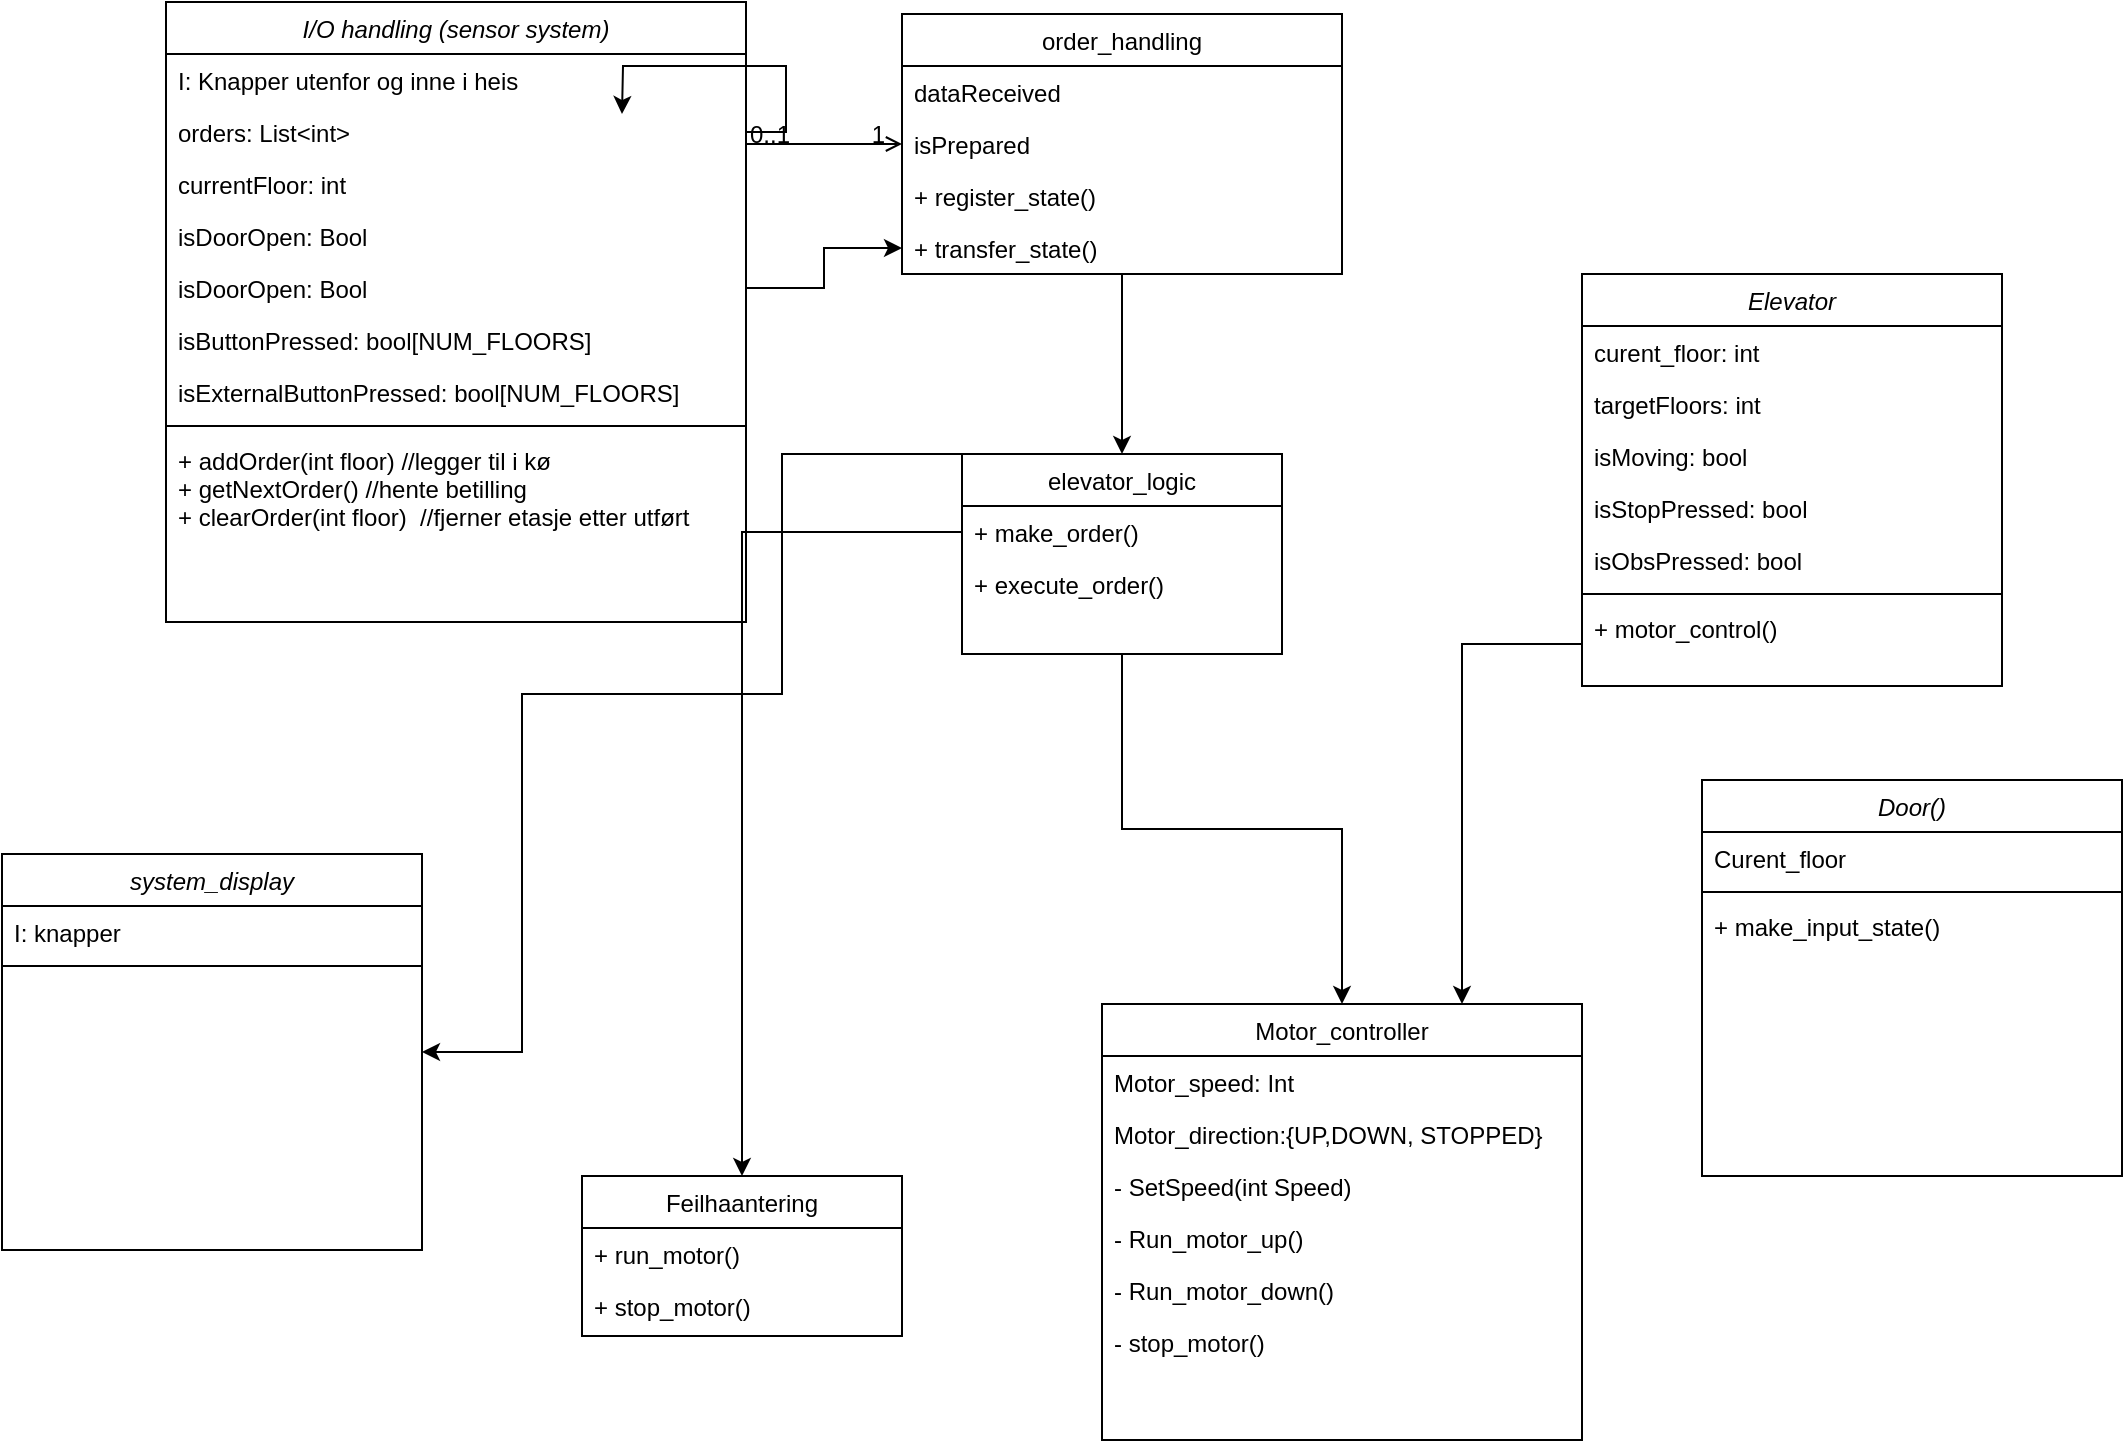 <mxfile version="26.0.15">
  <diagram id="C5RBs43oDa-KdzZeNtuy" name="Page-1">
    <mxGraphModel dx="1323" dy="820" grid="1" gridSize="10" guides="1" tooltips="1" connect="1" arrows="1" fold="1" page="1" pageScale="1" pageWidth="827" pageHeight="1169" math="0" shadow="0">
      <root>
        <mxCell id="WIyWlLk6GJQsqaUBKTNV-0" />
        <mxCell id="WIyWlLk6GJQsqaUBKTNV-1" parent="WIyWlLk6GJQsqaUBKTNV-0" />
        <mxCell id="zkfFHV4jXpPFQw0GAbJ--0" value="I/O handling (sensor system)" style="swimlane;fontStyle=2;align=center;verticalAlign=top;childLayout=stackLayout;horizontal=1;startSize=26;horizontalStack=0;resizeParent=1;resizeLast=0;collapsible=1;marginBottom=0;rounded=0;shadow=0;strokeWidth=1;" parent="WIyWlLk6GJQsqaUBKTNV-1" vertex="1">
          <mxGeometry x="172" y="84" width="290" height="310" as="geometry">
            <mxRectangle x="230" y="140" width="160" height="26" as="alternateBounds" />
          </mxGeometry>
        </mxCell>
        <mxCell id="zkfFHV4jXpPFQw0GAbJ--1" value="I: Knapper utenfor og inne i heis " style="text;align=left;verticalAlign=top;spacingLeft=4;spacingRight=4;overflow=hidden;rotatable=0;points=[[0,0.5],[1,0.5]];portConstraint=eastwest;" parent="zkfFHV4jXpPFQw0GAbJ--0" vertex="1">
          <mxGeometry y="26" width="290" height="26" as="geometry" />
        </mxCell>
        <mxCell id="JHd0LL-fYqbXASY_5F64-16" style="edgeStyle=orthogonalEdgeStyle;rounded=0;orthogonalLoop=1;jettySize=auto;html=1;exitX=1;exitY=0.5;exitDx=0;exitDy=0;" edge="1" parent="zkfFHV4jXpPFQw0GAbJ--0" source="JHd0LL-fYqbXASY_5F64-11">
          <mxGeometry relative="1" as="geometry">
            <mxPoint x="228" y="56" as="targetPoint" />
          </mxGeometry>
        </mxCell>
        <mxCell id="JHd0LL-fYqbXASY_5F64-11" value="orders: List&lt;int&gt;" style="text;align=left;verticalAlign=top;spacingLeft=4;spacingRight=4;overflow=hidden;rotatable=0;points=[[0,0.5],[1,0.5]];portConstraint=eastwest;" vertex="1" parent="zkfFHV4jXpPFQw0GAbJ--0">
          <mxGeometry y="52" width="290" height="26" as="geometry" />
        </mxCell>
        <mxCell id="JHd0LL-fYqbXASY_5F64-12" value="currentFloor: int" style="text;align=left;verticalAlign=top;spacingLeft=4;spacingRight=4;overflow=hidden;rotatable=0;points=[[0,0.5],[1,0.5]];portConstraint=eastwest;" vertex="1" parent="zkfFHV4jXpPFQw0GAbJ--0">
          <mxGeometry y="78" width="290" height="26" as="geometry" />
        </mxCell>
        <mxCell id="JHd0LL-fYqbXASY_5F64-13" value="isDoorOpen: Bool" style="text;align=left;verticalAlign=top;spacingLeft=4;spacingRight=4;overflow=hidden;rotatable=0;points=[[0,0.5],[1,0.5]];portConstraint=eastwest;" vertex="1" parent="zkfFHV4jXpPFQw0GAbJ--0">
          <mxGeometry y="104" width="290" height="26" as="geometry" />
        </mxCell>
        <mxCell id="JHd0LL-fYqbXASY_5F64-14" value="isDoorOpen: Bool" style="text;align=left;verticalAlign=top;spacingLeft=4;spacingRight=4;overflow=hidden;rotatable=0;points=[[0,0.5],[1,0.5]];portConstraint=eastwest;" vertex="1" parent="zkfFHV4jXpPFQw0GAbJ--0">
          <mxGeometry y="130" width="290" height="26" as="geometry" />
        </mxCell>
        <mxCell id="JHd0LL-fYqbXASY_5F64-15" value="isButtonPressed: bool[NUM_FLOORS]" style="text;align=left;verticalAlign=top;spacingLeft=4;spacingRight=4;overflow=hidden;rotatable=0;points=[[0,0.5],[1,0.5]];portConstraint=eastwest;" vertex="1" parent="zkfFHV4jXpPFQw0GAbJ--0">
          <mxGeometry y="156" width="290" height="26" as="geometry" />
        </mxCell>
        <mxCell id="JHd0LL-fYqbXASY_5F64-17" value="isExternalButtonPressed: bool[NUM_FLOORS]" style="text;align=left;verticalAlign=top;spacingLeft=4;spacingRight=4;overflow=hidden;rotatable=0;points=[[0,0.5],[1,0.5]];portConstraint=eastwest;" vertex="1" parent="zkfFHV4jXpPFQw0GAbJ--0">
          <mxGeometry y="182" width="290" height="26" as="geometry" />
        </mxCell>
        <mxCell id="zkfFHV4jXpPFQw0GAbJ--4" value="" style="line;html=1;strokeWidth=1;align=left;verticalAlign=middle;spacingTop=-1;spacingLeft=3;spacingRight=3;rotatable=0;labelPosition=right;points=[];portConstraint=eastwest;" parent="zkfFHV4jXpPFQw0GAbJ--0" vertex="1">
          <mxGeometry y="208" width="290" height="8" as="geometry" />
        </mxCell>
        <mxCell id="gGuGe2HGPasq8AMypkbp-23" value="+ addOrder(int floor) //legger til i kø&#xa;+ getNextOrder() //hente betilling&#xa;+ clearOrder(int floor)  //fjerner etasje etter utført" style="text;align=left;verticalAlign=top;spacingLeft=4;spacingRight=4;overflow=hidden;rotatable=0;points=[[0,0.5],[1,0.5]];portConstraint=eastwest;rounded=0;shadow=0;html=0;" parent="zkfFHV4jXpPFQw0GAbJ--0" vertex="1">
          <mxGeometry y="216" width="290" height="94" as="geometry" />
        </mxCell>
        <mxCell id="gGuGe2HGPasq8AMypkbp-9" style="edgeStyle=orthogonalEdgeStyle;rounded=0;orthogonalLoop=1;jettySize=auto;html=1;exitX=0.5;exitY=1;exitDx=0;exitDy=0;" parent="WIyWlLk6GJQsqaUBKTNV-1" source="zkfFHV4jXpPFQw0GAbJ--17" target="gGuGe2HGPasq8AMypkbp-2" edge="1">
          <mxGeometry relative="1" as="geometry" />
        </mxCell>
        <mxCell id="zkfFHV4jXpPFQw0GAbJ--17" value="order_handling" style="swimlane;fontStyle=0;align=center;verticalAlign=top;childLayout=stackLayout;horizontal=1;startSize=26;horizontalStack=0;resizeParent=1;resizeLast=0;collapsible=1;marginBottom=0;rounded=0;shadow=0;strokeWidth=1;" parent="WIyWlLk6GJQsqaUBKTNV-1" vertex="1">
          <mxGeometry x="540" y="90" width="220" height="130" as="geometry">
            <mxRectangle x="550" y="140" width="160" height="26" as="alternateBounds" />
          </mxGeometry>
        </mxCell>
        <mxCell id="gGuGe2HGPasq8AMypkbp-31" value="dataReceived&#xa;" style="text;align=left;verticalAlign=top;spacingLeft=4;spacingRight=4;overflow=hidden;rotatable=0;points=[[0,0.5],[1,0.5]];portConstraint=eastwest;" parent="zkfFHV4jXpPFQw0GAbJ--17" vertex="1">
          <mxGeometry y="26" width="220" height="26" as="geometry" />
        </mxCell>
        <mxCell id="gGuGe2HGPasq8AMypkbp-30" value="isPrepared" style="text;align=left;verticalAlign=top;spacingLeft=4;spacingRight=4;overflow=hidden;rotatable=0;points=[[0,0.5],[1,0.5]];portConstraint=eastwest;" parent="zkfFHV4jXpPFQw0GAbJ--17" vertex="1">
          <mxGeometry y="52" width="220" height="26" as="geometry" />
        </mxCell>
        <mxCell id="zkfFHV4jXpPFQw0GAbJ--18" value="+ register_state()" style="text;align=left;verticalAlign=top;spacingLeft=4;spacingRight=4;overflow=hidden;rotatable=0;points=[[0,0.5],[1,0.5]];portConstraint=eastwest;" parent="zkfFHV4jXpPFQw0GAbJ--17" vertex="1">
          <mxGeometry y="78" width="220" height="26" as="geometry" />
        </mxCell>
        <mxCell id="gGuGe2HGPasq8AMypkbp-18" value="+ transfer_state()" style="text;align=left;verticalAlign=top;spacingLeft=4;spacingRight=4;overflow=hidden;rotatable=0;points=[[0,0.5],[1,0.5]];portConstraint=eastwest;rounded=0;shadow=0;html=0;" parent="zkfFHV4jXpPFQw0GAbJ--17" vertex="1">
          <mxGeometry y="104" width="220" height="26" as="geometry" />
        </mxCell>
        <mxCell id="zkfFHV4jXpPFQw0GAbJ--26" value="" style="endArrow=open;shadow=0;strokeWidth=1;rounded=0;curved=0;endFill=1;edgeStyle=elbowEdgeStyle;elbow=vertical;" parent="WIyWlLk6GJQsqaUBKTNV-1" source="zkfFHV4jXpPFQw0GAbJ--0" target="zkfFHV4jXpPFQw0GAbJ--17" edge="1">
          <mxGeometry x="0.5" y="41" relative="1" as="geometry">
            <mxPoint x="380" y="192" as="sourcePoint" />
            <mxPoint x="540" y="192" as="targetPoint" />
            <mxPoint x="-40" y="32" as="offset" />
          </mxGeometry>
        </mxCell>
        <mxCell id="zkfFHV4jXpPFQw0GAbJ--27" value="0..1" style="resizable=0;align=left;verticalAlign=bottom;labelBackgroundColor=none;fontSize=12;" parent="zkfFHV4jXpPFQw0GAbJ--26" connectable="0" vertex="1">
          <mxGeometry x="-1" relative="1" as="geometry">
            <mxPoint y="4" as="offset" />
          </mxGeometry>
        </mxCell>
        <mxCell id="zkfFHV4jXpPFQw0GAbJ--28" value="1" style="resizable=0;align=right;verticalAlign=bottom;labelBackgroundColor=none;fontSize=12;" parent="zkfFHV4jXpPFQw0GAbJ--26" connectable="0" vertex="1">
          <mxGeometry x="1" relative="1" as="geometry">
            <mxPoint x="-7" y="4" as="offset" />
          </mxGeometry>
        </mxCell>
        <mxCell id="gGuGe2HGPasq8AMypkbp-16" style="edgeStyle=orthogonalEdgeStyle;rounded=0;orthogonalLoop=1;jettySize=auto;html=1;exitX=0.5;exitY=1;exitDx=0;exitDy=0;entryX=0.5;entryY=0;entryDx=0;entryDy=0;" parent="WIyWlLk6GJQsqaUBKTNV-1" source="gGuGe2HGPasq8AMypkbp-2" target="gGuGe2HGPasq8AMypkbp-10" edge="1">
          <mxGeometry relative="1" as="geometry" />
        </mxCell>
        <mxCell id="gGuGe2HGPasq8AMypkbp-2" value="elevator_logic" style="swimlane;fontStyle=0;align=center;verticalAlign=top;childLayout=stackLayout;horizontal=1;startSize=26;horizontalStack=0;resizeParent=1;resizeLast=0;collapsible=1;marginBottom=0;rounded=0;shadow=0;strokeWidth=1;" parent="WIyWlLk6GJQsqaUBKTNV-1" vertex="1">
          <mxGeometry x="570" y="310" width="160" height="100" as="geometry">
            <mxRectangle x="130" y="380" width="160" height="26" as="alternateBounds" />
          </mxGeometry>
        </mxCell>
        <mxCell id="gGuGe2HGPasq8AMypkbp-3" value="+ make_order()&#xa;" style="text;align=left;verticalAlign=top;spacingLeft=4;spacingRight=4;overflow=hidden;rotatable=0;points=[[0,0.5],[1,0.5]];portConstraint=eastwest;" parent="gGuGe2HGPasq8AMypkbp-2" vertex="1">
          <mxGeometry y="26" width="160" height="26" as="geometry" />
        </mxCell>
        <mxCell id="gGuGe2HGPasq8AMypkbp-4" value="+ execute_order()" style="text;align=left;verticalAlign=top;spacingLeft=4;spacingRight=4;overflow=hidden;rotatable=0;points=[[0,0.5],[1,0.5]];portConstraint=eastwest;rounded=0;shadow=0;html=0;" parent="gGuGe2HGPasq8AMypkbp-2" vertex="1">
          <mxGeometry y="52" width="160" height="26" as="geometry" />
        </mxCell>
        <mxCell id="gGuGe2HGPasq8AMypkbp-10" value="Motor_controller" style="swimlane;fontStyle=0;align=center;verticalAlign=top;childLayout=stackLayout;horizontal=1;startSize=26;horizontalStack=0;resizeParent=1;resizeLast=0;collapsible=1;marginBottom=0;rounded=0;shadow=0;strokeWidth=1;" parent="WIyWlLk6GJQsqaUBKTNV-1" vertex="1">
          <mxGeometry x="640" y="585" width="240" height="218" as="geometry">
            <mxRectangle x="340" y="380" width="170" height="26" as="alternateBounds" />
          </mxGeometry>
        </mxCell>
        <mxCell id="gGuGe2HGPasq8AMypkbp-41" value="Motor_speed: Int" style="text;align=left;verticalAlign=top;spacingLeft=4;spacingRight=4;overflow=hidden;rotatable=0;points=[[0,0.5],[1,0.5]];portConstraint=eastwest;" parent="gGuGe2HGPasq8AMypkbp-10" vertex="1">
          <mxGeometry y="26" width="240" height="26" as="geometry" />
        </mxCell>
        <mxCell id="gGuGe2HGPasq8AMypkbp-40" value="Motor_direction:{UP,DOWN, STOPPED}" style="text;align=left;verticalAlign=top;spacingLeft=4;spacingRight=4;overflow=hidden;rotatable=0;points=[[0,0.5],[1,0.5]];portConstraint=eastwest;" parent="gGuGe2HGPasq8AMypkbp-10" vertex="1">
          <mxGeometry y="52" width="240" height="26" as="geometry" />
        </mxCell>
        <mxCell id="gGuGe2HGPasq8AMypkbp-42" value="- SetSpeed(int Speed)&#xa;" style="text;align=left;verticalAlign=top;spacingLeft=4;spacingRight=4;overflow=hidden;rotatable=0;points=[[0,0.5],[1,0.5]];portConstraint=eastwest;" parent="gGuGe2HGPasq8AMypkbp-10" vertex="1">
          <mxGeometry y="78" width="240" height="26" as="geometry" />
        </mxCell>
        <mxCell id="gGuGe2HGPasq8AMypkbp-15" value="- Run_motor_up()&#xa;" style="text;align=left;verticalAlign=top;spacingLeft=4;spacingRight=4;overflow=hidden;rotatable=0;points=[[0,0.5],[1,0.5]];portConstraint=eastwest;" parent="gGuGe2HGPasq8AMypkbp-10" vertex="1">
          <mxGeometry y="104" width="240" height="26" as="geometry" />
        </mxCell>
        <mxCell id="gGuGe2HGPasq8AMypkbp-43" value="- Run_motor_down()&#xa;" style="text;align=left;verticalAlign=top;spacingLeft=4;spacingRight=4;overflow=hidden;rotatable=0;points=[[0,0.5],[1,0.5]];portConstraint=eastwest;" parent="gGuGe2HGPasq8AMypkbp-10" vertex="1">
          <mxGeometry y="130" width="240" height="26" as="geometry" />
        </mxCell>
        <mxCell id="gGuGe2HGPasq8AMypkbp-11" value="- stop_motor()&#xa;" style="text;align=left;verticalAlign=top;spacingLeft=4;spacingRight=4;overflow=hidden;rotatable=0;points=[[0,0.5],[1,0.5]];portConstraint=eastwest;" parent="gGuGe2HGPasq8AMypkbp-10" vertex="1">
          <mxGeometry y="156" width="240" height="28" as="geometry" />
        </mxCell>
        <mxCell id="gGuGe2HGPasq8AMypkbp-19" value="Feilhaantering" style="swimlane;fontStyle=0;align=center;verticalAlign=top;childLayout=stackLayout;horizontal=1;startSize=26;horizontalStack=0;resizeParent=1;resizeLast=0;collapsible=1;marginBottom=0;rounded=0;shadow=0;strokeWidth=1;" parent="WIyWlLk6GJQsqaUBKTNV-1" vertex="1">
          <mxGeometry x="380" y="671" width="160" height="80" as="geometry">
            <mxRectangle x="340" y="380" width="170" height="26" as="alternateBounds" />
          </mxGeometry>
        </mxCell>
        <mxCell id="gGuGe2HGPasq8AMypkbp-20" value="+ run_motor()&#xa;" style="text;align=left;verticalAlign=top;spacingLeft=4;spacingRight=4;overflow=hidden;rotatable=0;points=[[0,0.5],[1,0.5]];portConstraint=eastwest;" parent="gGuGe2HGPasq8AMypkbp-19" vertex="1">
          <mxGeometry y="26" width="160" height="26" as="geometry" />
        </mxCell>
        <mxCell id="gGuGe2HGPasq8AMypkbp-21" value="+ stop_motor()&#xa;" style="text;align=left;verticalAlign=top;spacingLeft=4;spacingRight=4;overflow=hidden;rotatable=0;points=[[0,0.5],[1,0.5]];portConstraint=eastwest;" parent="gGuGe2HGPasq8AMypkbp-19" vertex="1">
          <mxGeometry y="52" width="160" height="26" as="geometry" />
        </mxCell>
        <mxCell id="gGuGe2HGPasq8AMypkbp-24" style="edgeStyle=orthogonalEdgeStyle;rounded=0;orthogonalLoop=1;jettySize=auto;html=1;exitX=0;exitY=0.5;exitDx=0;exitDy=0;entryX=0.5;entryY=0;entryDx=0;entryDy=0;" parent="WIyWlLk6GJQsqaUBKTNV-1" source="gGuGe2HGPasq8AMypkbp-3" target="gGuGe2HGPasq8AMypkbp-19" edge="1">
          <mxGeometry relative="1" as="geometry" />
        </mxCell>
        <mxCell id="gGuGe2HGPasq8AMypkbp-32" value="system_display" style="swimlane;fontStyle=2;align=center;verticalAlign=top;childLayout=stackLayout;horizontal=1;startSize=26;horizontalStack=0;resizeParent=1;resizeLast=0;collapsible=1;marginBottom=0;rounded=0;shadow=0;strokeWidth=1;" parent="WIyWlLk6GJQsqaUBKTNV-1" vertex="1">
          <mxGeometry x="90" y="510" width="210" height="198" as="geometry">
            <mxRectangle x="230" y="140" width="160" height="26" as="alternateBounds" />
          </mxGeometry>
        </mxCell>
        <mxCell id="gGuGe2HGPasq8AMypkbp-33" value="I: knapper&#xa;" style="text;align=left;verticalAlign=top;spacingLeft=4;spacingRight=4;overflow=hidden;rotatable=0;points=[[0,0.5],[1,0.5]];portConstraint=eastwest;" parent="gGuGe2HGPasq8AMypkbp-32" vertex="1">
          <mxGeometry y="26" width="210" height="26" as="geometry" />
        </mxCell>
        <mxCell id="gGuGe2HGPasq8AMypkbp-34" value="" style="line;html=1;strokeWidth=1;align=left;verticalAlign=middle;spacingTop=-1;spacingLeft=3;spacingRight=3;rotatable=0;labelPosition=right;points=[];portConstraint=eastwest;" parent="gGuGe2HGPasq8AMypkbp-32" vertex="1">
          <mxGeometry y="52" width="210" height="8" as="geometry" />
        </mxCell>
        <mxCell id="gGuGe2HGPasq8AMypkbp-37" style="edgeStyle=orthogonalEdgeStyle;rounded=0;orthogonalLoop=1;jettySize=auto;html=1;exitX=0;exitY=0.5;exitDx=0;exitDy=0;entryX=1;entryY=0.5;entryDx=0;entryDy=0;" parent="WIyWlLk6GJQsqaUBKTNV-1" source="gGuGe2HGPasq8AMypkbp-4" target="gGuGe2HGPasq8AMypkbp-32" edge="1">
          <mxGeometry relative="1" as="geometry">
            <Array as="points">
              <mxPoint x="570" y="310" />
              <mxPoint x="480" y="310" />
              <mxPoint x="480" y="430" />
              <mxPoint x="350" y="430" />
            </Array>
          </mxGeometry>
        </mxCell>
        <mxCell id="gGuGe2HGPasq8AMypkbp-52" value="Elevator" style="swimlane;fontStyle=2;align=center;verticalAlign=top;childLayout=stackLayout;horizontal=1;startSize=26;horizontalStack=0;resizeParent=1;resizeLast=0;collapsible=1;marginBottom=0;rounded=0;shadow=0;strokeWidth=1;" parent="WIyWlLk6GJQsqaUBKTNV-1" vertex="1">
          <mxGeometry x="880" y="220" width="210" height="206" as="geometry">
            <mxRectangle x="230" y="140" width="160" height="26" as="alternateBounds" />
          </mxGeometry>
        </mxCell>
        <mxCell id="gGuGe2HGPasq8AMypkbp-53" value="curent_floor: int" style="text;align=left;verticalAlign=top;spacingLeft=4;spacingRight=4;overflow=hidden;rotatable=0;points=[[0,0.5],[1,0.5]];portConstraint=eastwest;" parent="gGuGe2HGPasq8AMypkbp-52" vertex="1">
          <mxGeometry y="26" width="210" height="26" as="geometry" />
        </mxCell>
        <mxCell id="JHd0LL-fYqbXASY_5F64-5" value="targetFloors: int" style="text;align=left;verticalAlign=top;spacingLeft=4;spacingRight=4;overflow=hidden;rotatable=0;points=[[0,0.5],[1,0.5]];portConstraint=eastwest;" vertex="1" parent="gGuGe2HGPasq8AMypkbp-52">
          <mxGeometry y="52" width="210" height="26" as="geometry" />
        </mxCell>
        <mxCell id="JHd0LL-fYqbXASY_5F64-6" value="isMoving: bool" style="text;align=left;verticalAlign=top;spacingLeft=4;spacingRight=4;overflow=hidden;rotatable=0;points=[[0,0.5],[1,0.5]];portConstraint=eastwest;" vertex="1" parent="gGuGe2HGPasq8AMypkbp-52">
          <mxGeometry y="78" width="210" height="26" as="geometry" />
        </mxCell>
        <mxCell id="JHd0LL-fYqbXASY_5F64-7" value="isStopPressed: bool" style="text;align=left;verticalAlign=top;spacingLeft=4;spacingRight=4;overflow=hidden;rotatable=0;points=[[0,0.5],[1,0.5]];portConstraint=eastwest;" vertex="1" parent="gGuGe2HGPasq8AMypkbp-52">
          <mxGeometry y="104" width="210" height="26" as="geometry" />
        </mxCell>
        <mxCell id="JHd0LL-fYqbXASY_5F64-8" value="isObsPressed: bool" style="text;align=left;verticalAlign=top;spacingLeft=4;spacingRight=4;overflow=hidden;rotatable=0;points=[[0,0.5],[1,0.5]];portConstraint=eastwest;" vertex="1" parent="gGuGe2HGPasq8AMypkbp-52">
          <mxGeometry y="130" width="210" height="26" as="geometry" />
        </mxCell>
        <mxCell id="gGuGe2HGPasq8AMypkbp-54" value="" style="line;html=1;strokeWidth=1;align=left;verticalAlign=middle;spacingTop=-1;spacingLeft=3;spacingRight=3;rotatable=0;labelPosition=right;points=[];portConstraint=eastwest;" parent="gGuGe2HGPasq8AMypkbp-52" vertex="1">
          <mxGeometry y="156" width="210" height="8" as="geometry" />
        </mxCell>
        <mxCell id="gGuGe2HGPasq8AMypkbp-55" value="+ motor_control()" style="text;align=left;verticalAlign=top;spacingLeft=4;spacingRight=4;overflow=hidden;rotatable=0;points=[[0,0.5],[1,0.5]];portConstraint=eastwest;rounded=0;shadow=0;html=0;" parent="gGuGe2HGPasq8AMypkbp-52" vertex="1">
          <mxGeometry y="164" width="210" height="42" as="geometry" />
        </mxCell>
        <mxCell id="JHd0LL-fYqbXASY_5F64-0" value="Door()" style="swimlane;fontStyle=2;align=center;verticalAlign=top;childLayout=stackLayout;horizontal=1;startSize=26;horizontalStack=0;resizeParent=1;resizeLast=0;collapsible=1;marginBottom=0;rounded=0;shadow=0;strokeWidth=1;" vertex="1" parent="WIyWlLk6GJQsqaUBKTNV-1">
          <mxGeometry x="940" y="473" width="210" height="198" as="geometry">
            <mxRectangle x="230" y="140" width="160" height="26" as="alternateBounds" />
          </mxGeometry>
        </mxCell>
        <mxCell id="JHd0LL-fYqbXASY_5F64-1" value="Curent_floor " style="text;align=left;verticalAlign=top;spacingLeft=4;spacingRight=4;overflow=hidden;rotatable=0;points=[[0,0.5],[1,0.5]];portConstraint=eastwest;" vertex="1" parent="JHd0LL-fYqbXASY_5F64-0">
          <mxGeometry y="26" width="210" height="26" as="geometry" />
        </mxCell>
        <mxCell id="JHd0LL-fYqbXASY_5F64-2" value="" style="line;html=1;strokeWidth=1;align=left;verticalAlign=middle;spacingTop=-1;spacingLeft=3;spacingRight=3;rotatable=0;labelPosition=right;points=[];portConstraint=eastwest;" vertex="1" parent="JHd0LL-fYqbXASY_5F64-0">
          <mxGeometry y="52" width="210" height="8" as="geometry" />
        </mxCell>
        <mxCell id="JHd0LL-fYqbXASY_5F64-3" value="+ make_input_state()" style="text;align=left;verticalAlign=top;spacingLeft=4;spacingRight=4;overflow=hidden;rotatable=0;points=[[0,0.5],[1,0.5]];portConstraint=eastwest;rounded=0;shadow=0;html=0;" vertex="1" parent="JHd0LL-fYqbXASY_5F64-0">
          <mxGeometry y="60" width="210" height="42" as="geometry" />
        </mxCell>
        <mxCell id="JHd0LL-fYqbXASY_5F64-9" style="edgeStyle=orthogonalEdgeStyle;rounded=0;orthogonalLoop=1;jettySize=auto;html=1;exitX=0;exitY=0.5;exitDx=0;exitDy=0;entryX=0.75;entryY=0;entryDx=0;entryDy=0;" edge="1" parent="WIyWlLk6GJQsqaUBKTNV-1" source="gGuGe2HGPasq8AMypkbp-55" target="gGuGe2HGPasq8AMypkbp-10">
          <mxGeometry relative="1" as="geometry" />
        </mxCell>
        <mxCell id="JHd0LL-fYqbXASY_5F64-19" value="" style="edgeStyle=orthogonalEdgeStyle;rounded=0;orthogonalLoop=1;jettySize=auto;html=1;" edge="1" parent="WIyWlLk6GJQsqaUBKTNV-1" source="JHd0LL-fYqbXASY_5F64-14" target="gGuGe2HGPasq8AMypkbp-18">
          <mxGeometry relative="1" as="geometry" />
        </mxCell>
      </root>
    </mxGraphModel>
  </diagram>
</mxfile>
